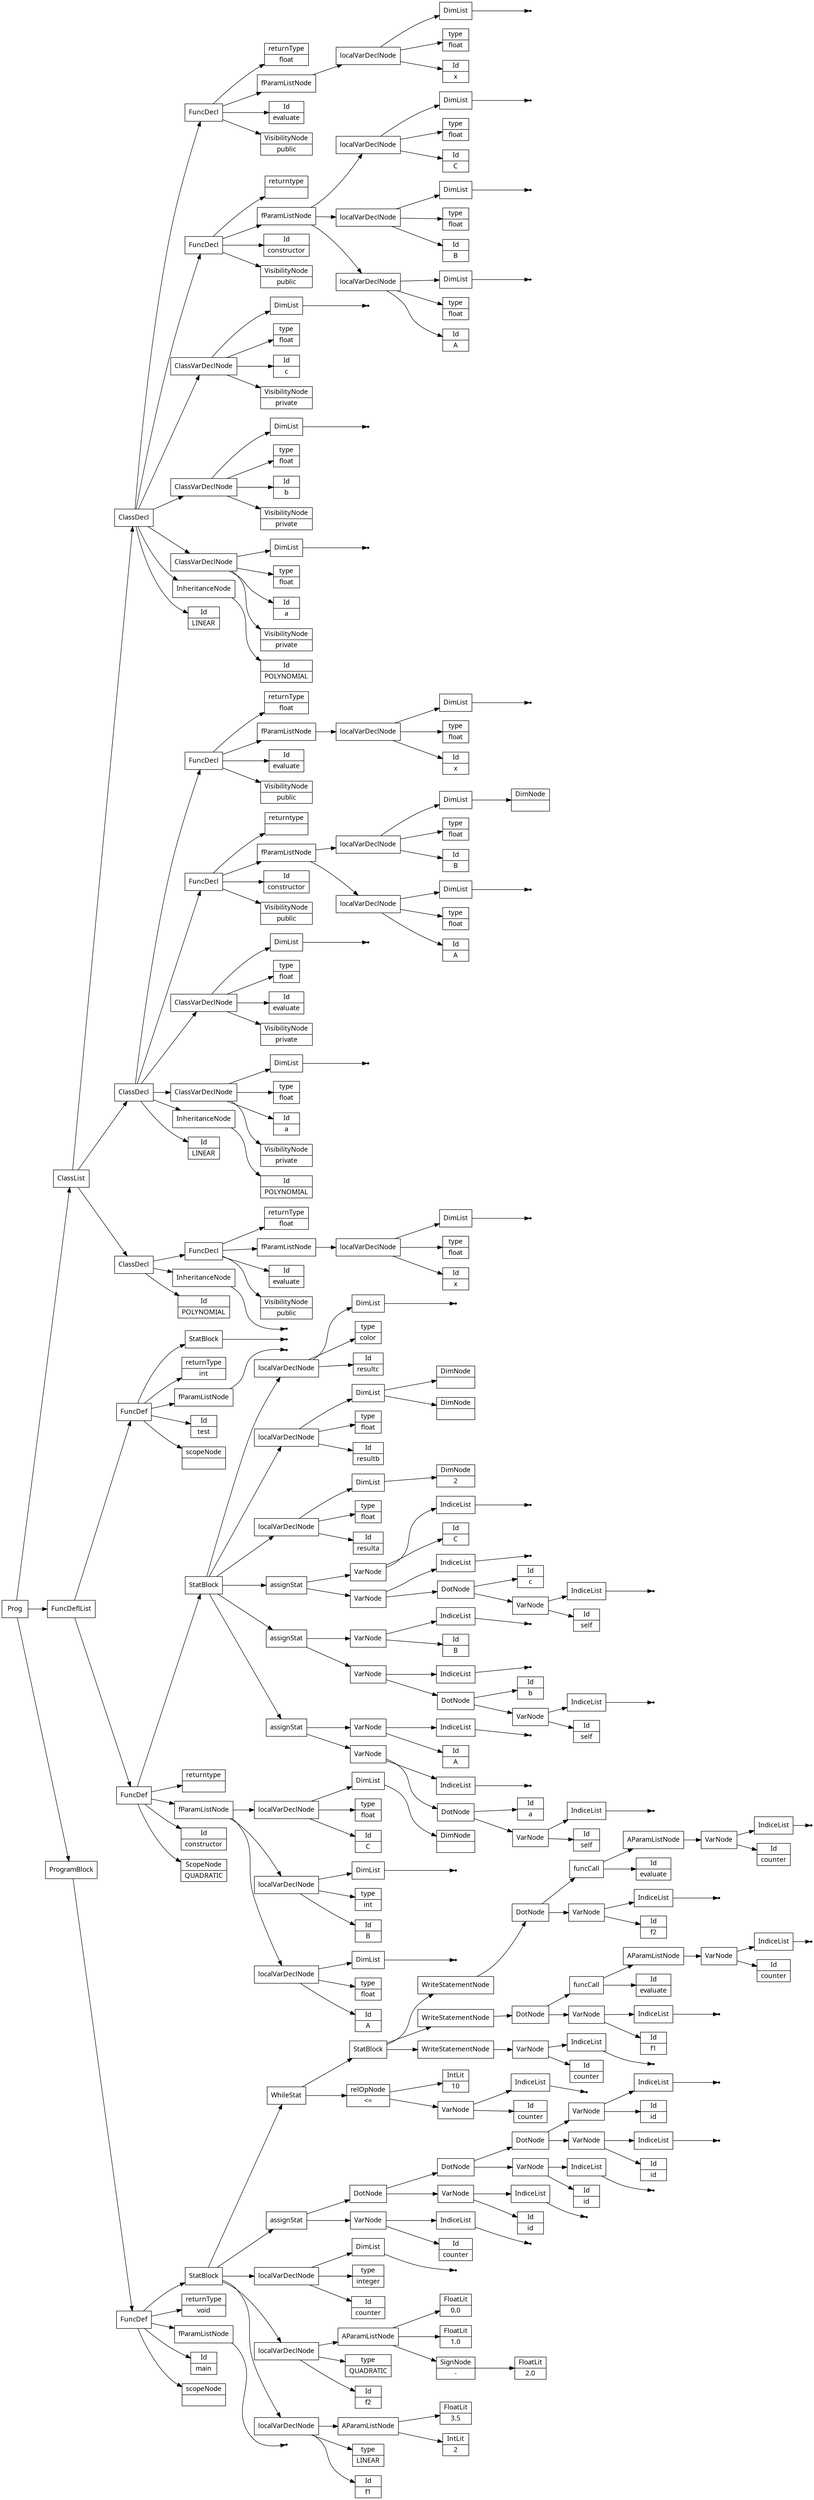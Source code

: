 digraph AST {
node [shape=record];
 node [fontname=Sans];charset="UTF-8" splines=true splines=spline rankdir =LR ordering="out"
0[label="Id|POLYNOMIAL"];
none2[shape="point"];
3[label="InheritanceNode"];
3->none2;
4[label="VisibilityNode|public"];
5[label="Id|evaluate"];
7[label="Id|x"];
8[label="type|float"];
none10[shape="point"];
11[label="DimList"];
11->none10;
12[label="localVarDeclNode"];
12->11;
12->8;
12->7;
13[label="fParamListNode"];
13->12;
14[label="returnType|float"];
15[label="FuncDecl"];
15->14;
15->13;
15->5;
15->4;
16[label="ClassDecl"];
16->15;
16->3;
16->0;
17[label="Id|LINEAR"];
19[label="Id|POLYNOMIAL"];
20[label="InheritanceNode"];
20->19;
21[label="VisibilityNode|private"];
22[label="Id|a"];
23[label="type|float"];
none25[shape="point"];
26[label="DimList"];
26->none25;
27[label="ClassVarDeclNode"];
27->26;
27->23;
27->22;
27->21;
28[label="VisibilityNode|private"];
29[label="Id|evaluate"];
30[label="type|float"];
none32[shape="point"];
33[label="DimList"];
33->none32;
34[label="ClassVarDeclNode"];
34->33;
34->30;
34->29;
34->28;
35[label="VisibilityNode|public"];
36[label="Id|constructor"];
38[label="Id|A"];
39[label="type|float"];
none41[shape="point"];
42[label="DimList"];
42->none41;
43[label="localVarDeclNode"];
43->42;
43->39;
43->38;
44[label="Id|B"];
45[label="type|float"];
47[label="DimNode|"];
48[label="DimList"];
48->47;
49[label="localVarDeclNode"];
49->48;
49->45;
49->44;
50[label="fParamListNode"];
50->49;
50->43;
51[label="returntype| "];
52[label="FuncDecl"];
52->51;
52->50;
52->36;
52->35;
53[label="VisibilityNode|public"];
54[label="Id|evaluate"];
56[label="Id|x"];
57[label="type|float"];
none59[shape="point"];
60[label="DimList"];
60->none59;
61[label="localVarDeclNode"];
61->60;
61->57;
61->56;
62[label="fParamListNode"];
62->61;
63[label="returnType|float"];
64[label="FuncDecl"];
64->63;
64->62;
64->54;
64->53;
65[label="ClassDecl"];
65->64;
65->52;
65->34;
65->27;
65->20;
65->17;
66[label="Id|LINEAR"];
68[label="Id|POLYNOMIAL"];
69[label="InheritanceNode"];
69->68;
70[label="VisibilityNode|private"];
71[label="Id|a"];
72[label="type|float"];
none74[shape="point"];
75[label="DimList"];
75->none74;
76[label="ClassVarDeclNode"];
76->75;
76->72;
76->71;
76->70;
77[label="VisibilityNode|private"];
78[label="Id|b"];
79[label="type|float"];
none81[shape="point"];
82[label="DimList"];
82->none81;
83[label="ClassVarDeclNode"];
83->82;
83->79;
83->78;
83->77;
84[label="VisibilityNode|private"];
85[label="Id|c"];
86[label="type|float"];
none88[shape="point"];
89[label="DimList"];
89->none88;
90[label="ClassVarDeclNode"];
90->89;
90->86;
90->85;
90->84;
91[label="VisibilityNode|public"];
92[label="Id|constructor"];
94[label="Id|A"];
95[label="type|float"];
none97[shape="point"];
98[label="DimList"];
98->none97;
99[label="localVarDeclNode"];
99->98;
99->95;
99->94;
100[label="Id|B"];
101[label="type|float"];
none103[shape="point"];
104[label="DimList"];
104->none103;
105[label="localVarDeclNode"];
105->104;
105->101;
105->100;
106[label="Id|C"];
107[label="type|float"];
none109[shape="point"];
110[label="DimList"];
110->none109;
111[label="localVarDeclNode"];
111->110;
111->107;
111->106;
112[label="fParamListNode"];
112->111;
112->105;
112->99;
113[label="returntype| "];
114[label="FuncDecl"];
114->113;
114->112;
114->92;
114->91;
115[label="VisibilityNode|public"];
116[label="Id|evaluate"];
118[label="Id|x"];
119[label="type|float"];
none121[shape="point"];
122[label="DimList"];
122->none121;
123[label="localVarDeclNode"];
123->122;
123->119;
123->118;
124[label="fParamListNode"];
124->123;
125[label="returnType|float"];
126[label="FuncDecl"];
126->125;
126->124;
126->116;
126->115;
127[label="ClassDecl"];
127->126;
127->114;
127->90;
127->83;
127->76;
127->69;
127->66;
129[label="Id|constructor"];
131[label="Id|A"];
132[label="type|float"];
none134[shape="point"];
135[label="DimList"];
135->none134;
136[label="localVarDeclNode"];
136->135;
136->132;
136->131;
137[label="Id|B"];
138[label="type|int"];
none140[shape="point"];
141[label="DimList"];
141->none140;
142[label="localVarDeclNode"];
142->141;
142->138;
142->137;
143[label="Id|C"];
144[label="type|float"];
146[label="DimNode|"];
147[label="DimList"];
147->146;
148[label="localVarDeclNode"];
148->147;
148->144;
148->143;
149[label="fParamListNode"];
149->148;
149->142;
149->136;
150[label="returntype| "];
152[label="Id|self"];
none154[shape="point"];
155[label="IndiceList"];
155->none154;
156[label="VarNode"];
156->155;
156->152;
157[label="Id|a"];
158[label="DotNode"];
158->157;
158->156;
none160[shape="point"];
161[label="IndiceList"];
161->none160;
162[label="VarNode"];
162->161;
162->158;
163[label="Id|A"];
none165[shape="point"];
166[label="IndiceList"];
166->none165;
167[label="VarNode"];
167->166;
167->163;
168[label="assignStat"];
168->167;
168->162;
169[label="Id|self"];
none171[shape="point"];
172[label="IndiceList"];
172->none171;
173[label="VarNode"];
173->172;
173->169;
174[label="Id|b"];
175[label="DotNode"];
175->174;
175->173;
none177[shape="point"];
178[label="IndiceList"];
178->none177;
179[label="VarNode"];
179->178;
179->175;
180[label="Id|B"];
none182[shape="point"];
183[label="IndiceList"];
183->none182;
184[label="VarNode"];
184->183;
184->180;
185[label="assignStat"];
185->184;
185->179;
186[label="Id|self"];
none188[shape="point"];
189[label="IndiceList"];
189->none188;
190[label="VarNode"];
190->189;
190->186;
191[label="Id|c"];
192[label="DotNode"];
192->191;
192->190;
none194[shape="point"];
195[label="IndiceList"];
195->none194;
196[label="VarNode"];
196->195;
196->192;
197[label="Id|C"];
none199[shape="point"];
200[label="IndiceList"];
200->none199;
201[label="VarNode"];
201->200;
201->197;
202[label="assignStat"];
202->201;
202->196;
203[label="Id|resulta"];
204[label="type|float"];
206[label="DimNode|2"];
207[label="DimList"];
207->206;
208[label="localVarDeclNode"];
208->207;
208->204;
208->203;
209[label="Id|resultb"];
210[label="type|float"];
212[label="DimNode|"];
213[label="DimNode|"];
214[label="DimList"];
214->213;
214->212;
215[label="localVarDeclNode"];
215->214;
215->210;
215->209;
216[label="Id|resultc"];
217[label="type|color"];
none219[shape="point"];
220[label="DimList"];
220->none219;
221[label="localVarDeclNode"];
221->220;
221->217;
221->216;
222[label="StatBlock"];
222->221;
222->215;
222->208;
222->202;
222->185;
222->168;
223[label="FuncDef"];
128[label="ScopeNode|QUADRATIC"];
223->222;
223->150;
223->149;
223->129;
223->128;
225[label="scopeNode| "];
none227[shape="point"];
228[label="fParamListNode"];
228->none227;
229[label="returnType|void"];
231[label="Id|f1"];
232[label="type|LINEAR"];
234[label="IntLit|2"];
235[label="FloatLit|3.5"];
236[label="AParamListNode"];
236->235;
236->234;
237[label="localVarDeclNode"];
237->236;
237->232;
237->231;
238[label="Id|f2"];
239[label="type|QUADRATIC"];
241[label="SignNode|-"];
242[label="FloatLit|2.0"];
241->242;
243[label="FloatLit|1.0"];
244[label="FloatLit|0.0"];
245[label="AParamListNode"];
245->244;
245->243;
245->241;
246[label="localVarDeclNode"];
246->245;
246->239;
246->238;
247[label="Id|counter"];
248[label="type|integer"];
none250[shape="point"];
251[label="DimList"];
251->none250;
252[label="localVarDeclNode"];
252->251;
252->248;
252->247;
253[label="Id|counter"];
none255[shape="point"];
256[label="IndiceList"];
256->none255;
257[label="VarNode"];
257->256;
257->253;
258[label="Id|id"];
none260[shape="point"];
261[label="IndiceList"];
261->none260;
262[label="VarNode"];
262->261;
262->258;
263[label="Id|id"];
none265[shape="point"];
266[label="IndiceList"];
266->none265;
267[label="VarNode"];
267->266;
267->263;
268[label="Id|id"];
none270[shape="point"];
271[label="IndiceList"];
271->none270;
272[label="VarNode"];
272->271;
272->268;
273[label="Id|id"];
none275[shape="point"];
276[label="IndiceList"];
276->none275;
277[label="VarNode"];
277->276;
277->273;
278[label="DotNode"];
278->277;
278->272;
279[label="DotNode"];
279->278;
279->267;
280[label="DotNode"];
280->279;
280->262;
281[label="assignStat"];
281->280;
281->257;
282[label="Id|counter"];
none284[shape="point"];
285[label="IndiceList"];
285->none284;
286[label="VarNode"];
286->285;
286->282;
287[label="relOpNode|\<="];
288[label="IntLit|10"];
287->288;
287->286;
290[label="Id|counter"];
none292[shape="point"];
293[label="IndiceList"];
293->none292;
294[label="VarNode"];
294->293;
294->290;
295[label="WriteStatementNode"];
295->294;
296[label="Id|f1"];
none298[shape="point"];
299[label="IndiceList"];
299->none298;
300[label="VarNode"];
300->299;
300->296;
301[label="Id|evaluate"];
303[label="Id|counter"];
none305[shape="point"];
306[label="IndiceList"];
306->none305;
307[label="VarNode"];
307->306;
307->303;
308[label="AParamListNode"];
308->307;
309[label="funcCall"];
309->308;
309->301;
310[label="DotNode"];
310->309;
310->300;
311[label="WriteStatementNode"];
311->310;
312[label="Id|f2"];
none314[shape="point"];
315[label="IndiceList"];
315->none314;
316[label="VarNode"];
316->315;
316->312;
317[label="Id|evaluate"];
319[label="Id|counter"];
none321[shape="point"];
322[label="IndiceList"];
322->none321;
323[label="VarNode"];
323->322;
323->319;
324[label="AParamListNode"];
324->323;
325[label="funcCall"];
325->324;
325->317;
326[label="DotNode"];
326->325;
326->316;
327[label="WriteStatementNode"];
327->326;
328[label="StatBlock"];
328->327;
328->311;
328->295;
329[label="WhileStat"];
329->328;
329->287;
330[label="StatBlock"];
330->329;
330->281;
330->252;
330->246;
330->237;
331[label="FuncDef"];
224[label="Id|main"];
331->330;
331->229;
331->228;
331->224;
331->225;
333[label="scopeNode| "];
none335[shape="point"];
336[label="fParamListNode"];
336->none335;
337[label="returnType|int"];
none339[shape="point"];
340[label="StatBlock"];
340->none339;
341[label="FuncDef"];
332[label="Id|test"];
341->340;
341->337;
341->336;
341->332;
341->333;
342[label="ClassList"];
343[label="FuncDeflList"];
344[label="Prog"];
345[label="ProgramBlock"];
343->341;
345->331;
343->223;
342->127;
342->65;
342->16;
344->342;
344->343;
344->345;
}